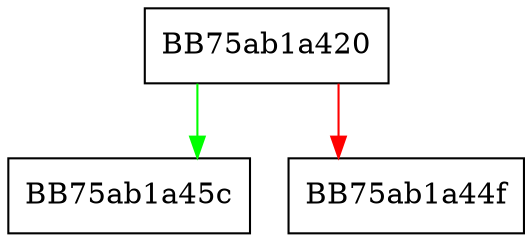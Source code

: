 digraph DecodeHtmlEntitiesUtf8 {
  node [shape="box"];
  graph [splines=ortho];
  BB75ab1a420 -> BB75ab1a45c [color="green"];
  BB75ab1a420 -> BB75ab1a44f [color="red"];
}